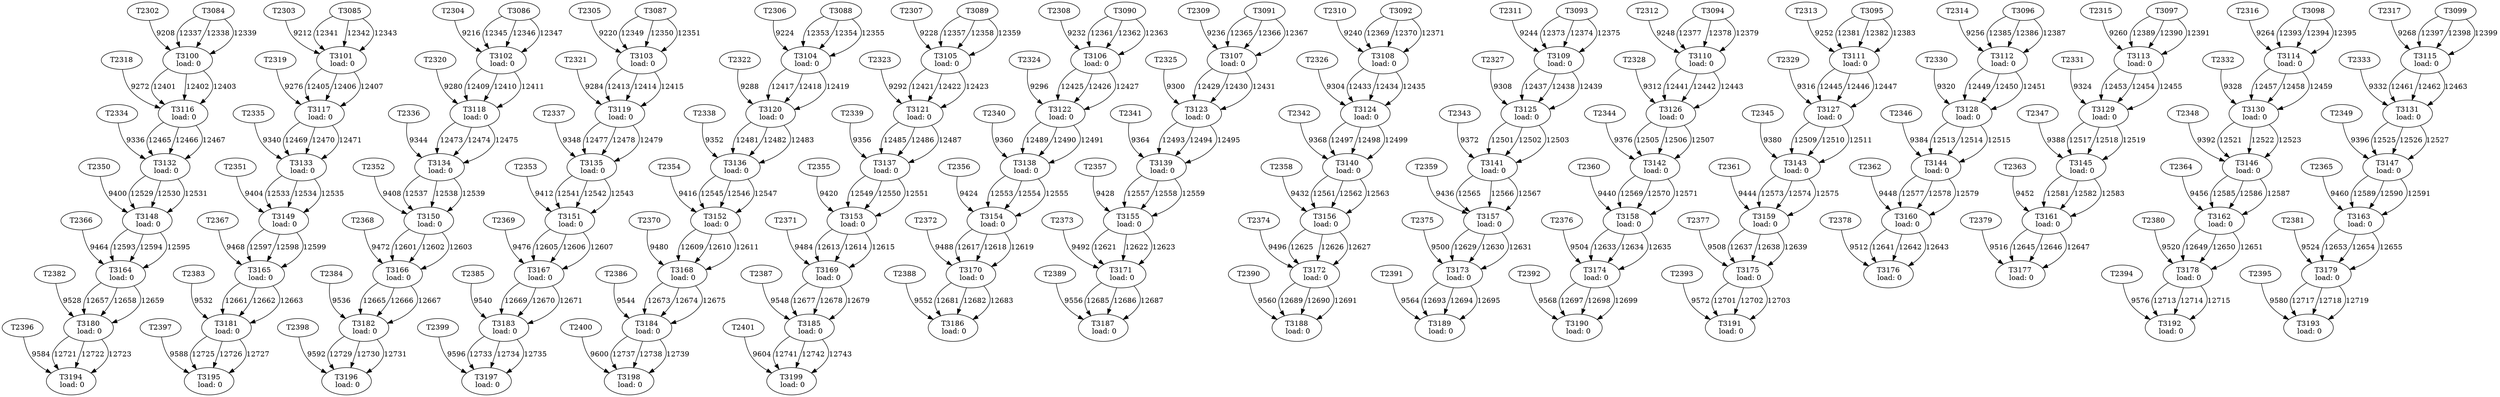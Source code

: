 digraph taskgraph {
	T3100 [label= "T3100\n load: 0"];
	T2302 -> T3100[label=9208];
	T3084 -> T3100[label=12337];
	T3084 -> T3100[label=12338];
	T3084 -> T3100[label=12339];
	T3101 [label= "T3101\n load: 0"];
	T2303 -> T3101[label=9212];
	T3085 -> T3101[label=12341];
	T3085 -> T3101[label=12342];
	T3085 -> T3101[label=12343];
	T3102 [label= "T3102\n load: 0"];
	T2304 -> T3102[label=9216];
	T3086 -> T3102[label=12345];
	T3086 -> T3102[label=12346];
	T3086 -> T3102[label=12347];
	T3103 [label= "T3103\n load: 0"];
	T2305 -> T3103[label=9220];
	T3087 -> T3103[label=12349];
	T3087 -> T3103[label=12350];
	T3087 -> T3103[label=12351];
	T3104 [label= "T3104\n load: 0"];
	T2306 -> T3104[label=9224];
	T3088 -> T3104[label=12353];
	T3088 -> T3104[label=12354];
	T3088 -> T3104[label=12355];
	T3105 [label= "T3105\n load: 0"];
	T2307 -> T3105[label=9228];
	T3089 -> T3105[label=12357];
	T3089 -> T3105[label=12358];
	T3089 -> T3105[label=12359];
	T3106 [label= "T3106\n load: 0"];
	T2308 -> T3106[label=9232];
	T3090 -> T3106[label=12361];
	T3090 -> T3106[label=12362];
	T3090 -> T3106[label=12363];
	T3107 [label= "T3107\n load: 0"];
	T2309 -> T3107[label=9236];
	T3091 -> T3107[label=12365];
	T3091 -> T3107[label=12366];
	T3091 -> T3107[label=12367];
	T3108 [label= "T3108\n load: 0"];
	T2310 -> T3108[label=9240];
	T3092 -> T3108[label=12369];
	T3092 -> T3108[label=12370];
	T3092 -> T3108[label=12371];
	T3109 [label= "T3109\n load: 0"];
	T2311 -> T3109[label=9244];
	T3093 -> T3109[label=12373];
	T3093 -> T3109[label=12374];
	T3093 -> T3109[label=12375];
	T3110 [label= "T3110\n load: 0"];
	T2312 -> T3110[label=9248];
	T3094 -> T3110[label=12377];
	T3094 -> T3110[label=12378];
	T3094 -> T3110[label=12379];
	T3111 [label= "T3111\n load: 0"];
	T2313 -> T3111[label=9252];
	T3095 -> T3111[label=12381];
	T3095 -> T3111[label=12382];
	T3095 -> T3111[label=12383];
	T3112 [label= "T3112\n load: 0"];
	T2314 -> T3112[label=9256];
	T3096 -> T3112[label=12385];
	T3096 -> T3112[label=12386];
	T3096 -> T3112[label=12387];
	T3113 [label= "T3113\n load: 0"];
	T2315 -> T3113[label=9260];
	T3097 -> T3113[label=12389];
	T3097 -> T3113[label=12390];
	T3097 -> T3113[label=12391];
	T3114 [label= "T3114\n load: 0"];
	T2316 -> T3114[label=9264];
	T3098 -> T3114[label=12393];
	T3098 -> T3114[label=12394];
	T3098 -> T3114[label=12395];
	T3115 [label= "T3115\n load: 0"];
	T2317 -> T3115[label=9268];
	T3099 -> T3115[label=12397];
	T3099 -> T3115[label=12398];
	T3099 -> T3115[label=12399];
	T3116 [label= "T3116\n load: 0"];
	T2318 -> T3116[label=9272];
	T3100 -> T3116[label=12401];
	T3100 -> T3116[label=12402];
	T3100 -> T3116[label=12403];
	T3117 [label= "T3117\n load: 0"];
	T2319 -> T3117[label=9276];
	T3101 -> T3117[label=12405];
	T3101 -> T3117[label=12406];
	T3101 -> T3117[label=12407];
	T3118 [label= "T3118\n load: 0"];
	T2320 -> T3118[label=9280];
	T3102 -> T3118[label=12409];
	T3102 -> T3118[label=12410];
	T3102 -> T3118[label=12411];
	T3119 [label= "T3119\n load: 0"];
	T2321 -> T3119[label=9284];
	T3103 -> T3119[label=12413];
	T3103 -> T3119[label=12414];
	T3103 -> T3119[label=12415];
	T3120 [label= "T3120\n load: 0"];
	T2322 -> T3120[label=9288];
	T3104 -> T3120[label=12417];
	T3104 -> T3120[label=12418];
	T3104 -> T3120[label=12419];
	T3121 [label= "T3121\n load: 0"];
	T2323 -> T3121[label=9292];
	T3105 -> T3121[label=12421];
	T3105 -> T3121[label=12422];
	T3105 -> T3121[label=12423];
	T3122 [label= "T3122\n load: 0"];
	T2324 -> T3122[label=9296];
	T3106 -> T3122[label=12425];
	T3106 -> T3122[label=12426];
	T3106 -> T3122[label=12427];
	T3123 [label= "T3123\n load: 0"];
	T2325 -> T3123[label=9300];
	T3107 -> T3123[label=12429];
	T3107 -> T3123[label=12430];
	T3107 -> T3123[label=12431];
	T3124 [label= "T3124\n load: 0"];
	T2326 -> T3124[label=9304];
	T3108 -> T3124[label=12433];
	T3108 -> T3124[label=12434];
	T3108 -> T3124[label=12435];
	T3125 [label= "T3125\n load: 0"];
	T2327 -> T3125[label=9308];
	T3109 -> T3125[label=12437];
	T3109 -> T3125[label=12438];
	T3109 -> T3125[label=12439];
	T3126 [label= "T3126\n load: 0"];
	T2328 -> T3126[label=9312];
	T3110 -> T3126[label=12441];
	T3110 -> T3126[label=12442];
	T3110 -> T3126[label=12443];
	T3127 [label= "T3127\n load: 0"];
	T2329 -> T3127[label=9316];
	T3111 -> T3127[label=12445];
	T3111 -> T3127[label=12446];
	T3111 -> T3127[label=12447];
	T3128 [label= "T3128\n load: 0"];
	T2330 -> T3128[label=9320];
	T3112 -> T3128[label=12449];
	T3112 -> T3128[label=12450];
	T3112 -> T3128[label=12451];
	T3129 [label= "T3129\n load: 0"];
	T2331 -> T3129[label=9324];
	T3113 -> T3129[label=12453];
	T3113 -> T3129[label=12454];
	T3113 -> T3129[label=12455];
	T3130 [label= "T3130\n load: 0"];
	T2332 -> T3130[label=9328];
	T3114 -> T3130[label=12457];
	T3114 -> T3130[label=12458];
	T3114 -> T3130[label=12459];
	T3131 [label= "T3131\n load: 0"];
	T2333 -> T3131[label=9332];
	T3115 -> T3131[label=12461];
	T3115 -> T3131[label=12462];
	T3115 -> T3131[label=12463];
	T3132 [label= "T3132\n load: 0"];
	T2334 -> T3132[label=9336];
	T3116 -> T3132[label=12465];
	T3116 -> T3132[label=12466];
	T3116 -> T3132[label=12467];
	T3133 [label= "T3133\n load: 0"];
	T2335 -> T3133[label=9340];
	T3117 -> T3133[label=12469];
	T3117 -> T3133[label=12470];
	T3117 -> T3133[label=12471];
	T3134 [label= "T3134\n load: 0"];
	T2336 -> T3134[label=9344];
	T3118 -> T3134[label=12473];
	T3118 -> T3134[label=12474];
	T3118 -> T3134[label=12475];
	T3135 [label= "T3135\n load: 0"];
	T2337 -> T3135[label=9348];
	T3119 -> T3135[label=12477];
	T3119 -> T3135[label=12478];
	T3119 -> T3135[label=12479];
	T3136 [label= "T3136\n load: 0"];
	T2338 -> T3136[label=9352];
	T3120 -> T3136[label=12481];
	T3120 -> T3136[label=12482];
	T3120 -> T3136[label=12483];
	T3137 [label= "T3137\n load: 0"];
	T2339 -> T3137[label=9356];
	T3121 -> T3137[label=12485];
	T3121 -> T3137[label=12486];
	T3121 -> T3137[label=12487];
	T3138 [label= "T3138\n load: 0"];
	T2340 -> T3138[label=9360];
	T3122 -> T3138[label=12489];
	T3122 -> T3138[label=12490];
	T3122 -> T3138[label=12491];
	T3139 [label= "T3139\n load: 0"];
	T2341 -> T3139[label=9364];
	T3123 -> T3139[label=12493];
	T3123 -> T3139[label=12494];
	T3123 -> T3139[label=12495];
	T3140 [label= "T3140\n load: 0"];
	T2342 -> T3140[label=9368];
	T3124 -> T3140[label=12497];
	T3124 -> T3140[label=12498];
	T3124 -> T3140[label=12499];
	T3141 [label= "T3141\n load: 0"];
	T2343 -> T3141[label=9372];
	T3125 -> T3141[label=12501];
	T3125 -> T3141[label=12502];
	T3125 -> T3141[label=12503];
	T3142 [label= "T3142\n load: 0"];
	T2344 -> T3142[label=9376];
	T3126 -> T3142[label=12505];
	T3126 -> T3142[label=12506];
	T3126 -> T3142[label=12507];
	T3143 [label= "T3143\n load: 0"];
	T2345 -> T3143[label=9380];
	T3127 -> T3143[label=12509];
	T3127 -> T3143[label=12510];
	T3127 -> T3143[label=12511];
	T3144 [label= "T3144\n load: 0"];
	T2346 -> T3144[label=9384];
	T3128 -> T3144[label=12513];
	T3128 -> T3144[label=12514];
	T3128 -> T3144[label=12515];
	T3145 [label= "T3145\n load: 0"];
	T2347 -> T3145[label=9388];
	T3129 -> T3145[label=12517];
	T3129 -> T3145[label=12518];
	T3129 -> T3145[label=12519];
	T3146 [label= "T3146\n load: 0"];
	T2348 -> T3146[label=9392];
	T3130 -> T3146[label=12521];
	T3130 -> T3146[label=12522];
	T3130 -> T3146[label=12523];
	T3147 [label= "T3147\n load: 0"];
	T2349 -> T3147[label=9396];
	T3131 -> T3147[label=12525];
	T3131 -> T3147[label=12526];
	T3131 -> T3147[label=12527];
	T3148 [label= "T3148\n load: 0"];
	T2350 -> T3148[label=9400];
	T3132 -> T3148[label=12529];
	T3132 -> T3148[label=12530];
	T3132 -> T3148[label=12531];
	T3149 [label= "T3149\n load: 0"];
	T2351 -> T3149[label=9404];
	T3133 -> T3149[label=12533];
	T3133 -> T3149[label=12534];
	T3133 -> T3149[label=12535];
	T3150 [label= "T3150\n load: 0"];
	T2352 -> T3150[label=9408];
	T3134 -> T3150[label=12537];
	T3134 -> T3150[label=12538];
	T3134 -> T3150[label=12539];
	T3151 [label= "T3151\n load: 0"];
	T2353 -> T3151[label=9412];
	T3135 -> T3151[label=12541];
	T3135 -> T3151[label=12542];
	T3135 -> T3151[label=12543];
	T3152 [label= "T3152\n load: 0"];
	T2354 -> T3152[label=9416];
	T3136 -> T3152[label=12545];
	T3136 -> T3152[label=12546];
	T3136 -> T3152[label=12547];
	T3153 [label= "T3153\n load: 0"];
	T2355 -> T3153[label=9420];
	T3137 -> T3153[label=12549];
	T3137 -> T3153[label=12550];
	T3137 -> T3153[label=12551];
	T3154 [label= "T3154\n load: 0"];
	T2356 -> T3154[label=9424];
	T3138 -> T3154[label=12553];
	T3138 -> T3154[label=12554];
	T3138 -> T3154[label=12555];
	T3155 [label= "T3155\n load: 0"];
	T2357 -> T3155[label=9428];
	T3139 -> T3155[label=12557];
	T3139 -> T3155[label=12558];
	T3139 -> T3155[label=12559];
	T3156 [label= "T3156\n load: 0"];
	T2358 -> T3156[label=9432];
	T3140 -> T3156[label=12561];
	T3140 -> T3156[label=12562];
	T3140 -> T3156[label=12563];
	T3157 [label= "T3157\n load: 0"];
	T2359 -> T3157[label=9436];
	T3141 -> T3157[label=12565];
	T3141 -> T3157[label=12566];
	T3141 -> T3157[label=12567];
	T3158 [label= "T3158\n load: 0"];
	T2360 -> T3158[label=9440];
	T3142 -> T3158[label=12569];
	T3142 -> T3158[label=12570];
	T3142 -> T3158[label=12571];
	T3159 [label= "T3159\n load: 0"];
	T2361 -> T3159[label=9444];
	T3143 -> T3159[label=12573];
	T3143 -> T3159[label=12574];
	T3143 -> T3159[label=12575];
	T3160 [label= "T3160\n load: 0"];
	T2362 -> T3160[label=9448];
	T3144 -> T3160[label=12577];
	T3144 -> T3160[label=12578];
	T3144 -> T3160[label=12579];
	T3161 [label= "T3161\n load: 0"];
	T2363 -> T3161[label=9452];
	T3145 -> T3161[label=12581];
	T3145 -> T3161[label=12582];
	T3145 -> T3161[label=12583];
	T3162 [label= "T3162\n load: 0"];
	T2364 -> T3162[label=9456];
	T3146 -> T3162[label=12585];
	T3146 -> T3162[label=12586];
	T3146 -> T3162[label=12587];
	T3163 [label= "T3163\n load: 0"];
	T2365 -> T3163[label=9460];
	T3147 -> T3163[label=12589];
	T3147 -> T3163[label=12590];
	T3147 -> T3163[label=12591];
	T3164 [label= "T3164\n load: 0"];
	T2366 -> T3164[label=9464];
	T3148 -> T3164[label=12593];
	T3148 -> T3164[label=12594];
	T3148 -> T3164[label=12595];
	T3165 [label= "T3165\n load: 0"];
	T2367 -> T3165[label=9468];
	T3149 -> T3165[label=12597];
	T3149 -> T3165[label=12598];
	T3149 -> T3165[label=12599];
	T3166 [label= "T3166\n load: 0"];
	T2368 -> T3166[label=9472];
	T3150 -> T3166[label=12601];
	T3150 -> T3166[label=12602];
	T3150 -> T3166[label=12603];
	T3167 [label= "T3167\n load: 0"];
	T2369 -> T3167[label=9476];
	T3151 -> T3167[label=12605];
	T3151 -> T3167[label=12606];
	T3151 -> T3167[label=12607];
	T3168 [label= "T3168\n load: 0"];
	T2370 -> T3168[label=9480];
	T3152 -> T3168[label=12609];
	T3152 -> T3168[label=12610];
	T3152 -> T3168[label=12611];
	T3169 [label= "T3169\n load: 0"];
	T2371 -> T3169[label=9484];
	T3153 -> T3169[label=12613];
	T3153 -> T3169[label=12614];
	T3153 -> T3169[label=12615];
	T3170 [label= "T3170\n load: 0"];
	T2372 -> T3170[label=9488];
	T3154 -> T3170[label=12617];
	T3154 -> T3170[label=12618];
	T3154 -> T3170[label=12619];
	T3171 [label= "T3171\n load: 0"];
	T2373 -> T3171[label=9492];
	T3155 -> T3171[label=12621];
	T3155 -> T3171[label=12622];
	T3155 -> T3171[label=12623];
	T3172 [label= "T3172\n load: 0"];
	T2374 -> T3172[label=9496];
	T3156 -> T3172[label=12625];
	T3156 -> T3172[label=12626];
	T3156 -> T3172[label=12627];
	T3173 [label= "T3173\n load: 0"];
	T2375 -> T3173[label=9500];
	T3157 -> T3173[label=12629];
	T3157 -> T3173[label=12630];
	T3157 -> T3173[label=12631];
	T3174 [label= "T3174\n load: 0"];
	T2376 -> T3174[label=9504];
	T3158 -> T3174[label=12633];
	T3158 -> T3174[label=12634];
	T3158 -> T3174[label=12635];
	T3175 [label= "T3175\n load: 0"];
	T2377 -> T3175[label=9508];
	T3159 -> T3175[label=12637];
	T3159 -> T3175[label=12638];
	T3159 -> T3175[label=12639];
	T3176 [label= "T3176\n load: 0"];
	T2378 -> T3176[label=9512];
	T3160 -> T3176[label=12641];
	T3160 -> T3176[label=12642];
	T3160 -> T3176[label=12643];
	T3177 [label= "T3177\n load: 0"];
	T2379 -> T3177[label=9516];
	T3161 -> T3177[label=12645];
	T3161 -> T3177[label=12646];
	T3161 -> T3177[label=12647];
	T3178 [label= "T3178\n load: 0"];
	T2380 -> T3178[label=9520];
	T3162 -> T3178[label=12649];
	T3162 -> T3178[label=12650];
	T3162 -> T3178[label=12651];
	T3179 [label= "T3179\n load: 0"];
	T2381 -> T3179[label=9524];
	T3163 -> T3179[label=12653];
	T3163 -> T3179[label=12654];
	T3163 -> T3179[label=12655];
	T3180 [label= "T3180\n load: 0"];
	T2382 -> T3180[label=9528];
	T3164 -> T3180[label=12657];
	T3164 -> T3180[label=12658];
	T3164 -> T3180[label=12659];
	T3181 [label= "T3181\n load: 0"];
	T2383 -> T3181[label=9532];
	T3165 -> T3181[label=12661];
	T3165 -> T3181[label=12662];
	T3165 -> T3181[label=12663];
	T3182 [label= "T3182\n load: 0"];
	T2384 -> T3182[label=9536];
	T3166 -> T3182[label=12665];
	T3166 -> T3182[label=12666];
	T3166 -> T3182[label=12667];
	T3183 [label= "T3183\n load: 0"];
	T2385 -> T3183[label=9540];
	T3167 -> T3183[label=12669];
	T3167 -> T3183[label=12670];
	T3167 -> T3183[label=12671];
	T3184 [label= "T3184\n load: 0"];
	T2386 -> T3184[label=9544];
	T3168 -> T3184[label=12673];
	T3168 -> T3184[label=12674];
	T3168 -> T3184[label=12675];
	T3185 [label= "T3185\n load: 0"];
	T2387 -> T3185[label=9548];
	T3169 -> T3185[label=12677];
	T3169 -> T3185[label=12678];
	T3169 -> T3185[label=12679];
	T3186 [label= "T3186\n load: 0"];
	T2388 -> T3186[label=9552];
	T3170 -> T3186[label=12681];
	T3170 -> T3186[label=12682];
	T3170 -> T3186[label=12683];
	T3187 [label= "T3187\n load: 0"];
	T2389 -> T3187[label=9556];
	T3171 -> T3187[label=12685];
	T3171 -> T3187[label=12686];
	T3171 -> T3187[label=12687];
	T3188 [label= "T3188\n load: 0"];
	T2390 -> T3188[label=9560];
	T3172 -> T3188[label=12689];
	T3172 -> T3188[label=12690];
	T3172 -> T3188[label=12691];
	T3189 [label= "T3189\n load: 0"];
	T2391 -> T3189[label=9564];
	T3173 -> T3189[label=12693];
	T3173 -> T3189[label=12694];
	T3173 -> T3189[label=12695];
	T3190 [label= "T3190\n load: 0"];
	T2392 -> T3190[label=9568];
	T3174 -> T3190[label=12697];
	T3174 -> T3190[label=12698];
	T3174 -> T3190[label=12699];
	T3191 [label= "T3191\n load: 0"];
	T2393 -> T3191[label=9572];
	T3175 -> T3191[label=12701];
	T3175 -> T3191[label=12702];
	T3175 -> T3191[label=12703];
	T3192 [label= "T3192\n load: 0"];
	T2394 -> T3192[label=9576];
	T3178 -> T3192[label=12713];
	T3178 -> T3192[label=12714];
	T3178 -> T3192[label=12715];
	T3193 [label= "T3193\n load: 0"];
	T2395 -> T3193[label=9580];
	T3179 -> T3193[label=12717];
	T3179 -> T3193[label=12718];
	T3179 -> T3193[label=12719];
	T3194 [label= "T3194\n load: 0"];
	T2396 -> T3194[label=9584];
	T3180 -> T3194[label=12721];
	T3180 -> T3194[label=12722];
	T3180 -> T3194[label=12723];
	T3195 [label= "T3195\n load: 0"];
	T2397 -> T3195[label=9588];
	T3181 -> T3195[label=12725];
	T3181 -> T3195[label=12726];
	T3181 -> T3195[label=12727];
	T3196 [label= "T3196\n load: 0"];
	T2398 -> T3196[label=9592];
	T3182 -> T3196[label=12729];
	T3182 -> T3196[label=12730];
	T3182 -> T3196[label=12731];
	T3197 [label= "T3197\n load: 0"];
	T2399 -> T3197[label=9596];
	T3183 -> T3197[label=12733];
	T3183 -> T3197[label=12734];
	T3183 -> T3197[label=12735];
	T3198 [label= "T3198\n load: 0"];
	T2400 -> T3198[label=9600];
	T3184 -> T3198[label=12737];
	T3184 -> T3198[label=12738];
	T3184 -> T3198[label=12739];
	T3199 [label= "T3199\n load: 0"];
	T2401 -> T3199[label=9604];
	T3185 -> T3199[label=12741];
	T3185 -> T3199[label=12742];
	T3185 -> T3199[label=12743];
}